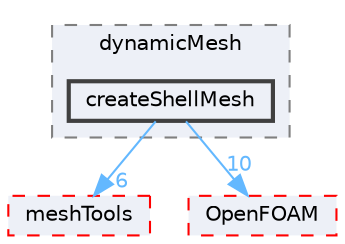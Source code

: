digraph "src/dynamicMesh/createShellMesh"
{
 // LATEX_PDF_SIZE
  bgcolor="transparent";
  edge [fontname=Helvetica,fontsize=10,labelfontname=Helvetica,labelfontsize=10];
  node [fontname=Helvetica,fontsize=10,shape=box,height=0.2,width=0.4];
  compound=true
  subgraph clusterdir_63742796c427c97a292c80f7db71da36 {
    graph [ bgcolor="#edf0f7", pencolor="grey50", label="dynamicMesh", fontname=Helvetica,fontsize=10 style="filled,dashed", URL="dir_63742796c427c97a292c80f7db71da36.html",tooltip=""]
  dir_924b44107af8655ed92cad90ea702bef [label="createShellMesh", fillcolor="#edf0f7", color="grey25", style="filled,bold", URL="dir_924b44107af8655ed92cad90ea702bef.html",tooltip=""];
  }
  dir_ae30ad0bef50cf391b24c614251bb9fd [label="meshTools", fillcolor="#edf0f7", color="red", style="filled,dashed", URL="dir_ae30ad0bef50cf391b24c614251bb9fd.html",tooltip=""];
  dir_c5473ff19b20e6ec4dfe5c310b3778a8 [label="OpenFOAM", fillcolor="#edf0f7", color="red", style="filled,dashed", URL="dir_c5473ff19b20e6ec4dfe5c310b3778a8.html",tooltip=""];
  dir_924b44107af8655ed92cad90ea702bef->dir_ae30ad0bef50cf391b24c614251bb9fd [headlabel="6", labeldistance=1.5 headhref="dir_000731_002382.html" href="dir_000731_002382.html" color="steelblue1" fontcolor="steelblue1"];
  dir_924b44107af8655ed92cad90ea702bef->dir_c5473ff19b20e6ec4dfe5c310b3778a8 [headlabel="10", labeldistance=1.5 headhref="dir_000731_002695.html" href="dir_000731_002695.html" color="steelblue1" fontcolor="steelblue1"];
}
